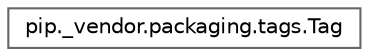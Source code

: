 digraph "Graphical Class Hierarchy"
{
 // LATEX_PDF_SIZE
  bgcolor="transparent";
  edge [fontname=Helvetica,fontsize=10,labelfontname=Helvetica,labelfontsize=10];
  node [fontname=Helvetica,fontsize=10,shape=box,height=0.2,width=0.4];
  rankdir="LR";
  Node0 [id="Node000000",label="pip._vendor.packaging.tags.Tag",height=0.2,width=0.4,color="grey40", fillcolor="white", style="filled",URL="$da/d3a/classpip_1_1__vendor_1_1packaging_1_1tags_1_1Tag.html",tooltip=" "];
}
